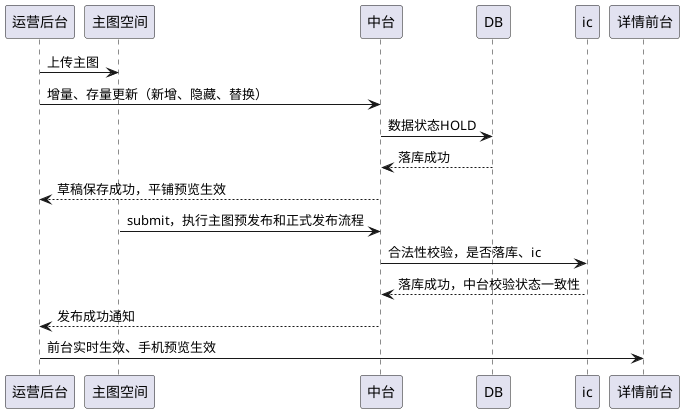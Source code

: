@startuml

运营后台 -> 主图空间: 上传主图
运营后台 -> 中台: 增量、存量更新（新增、隐藏、替换）
中台 -> DB: 数据状态HOLD
DB --> 中台: 落库成功
中台 --> 运营后台: 草稿保存成功，平铺预览生效
主图空间 -> 中台: submit，执行主图预发布和正式发布流程
中台 -> ic: 合法性校验，是否落库、ic
ic --> 中台: 落库成功，中台校验状态一致性
中台 --> 运营后台: 发布成功通知
运营后台 -> 详情前台: 前台实时生效、手机预览生效

@enduml